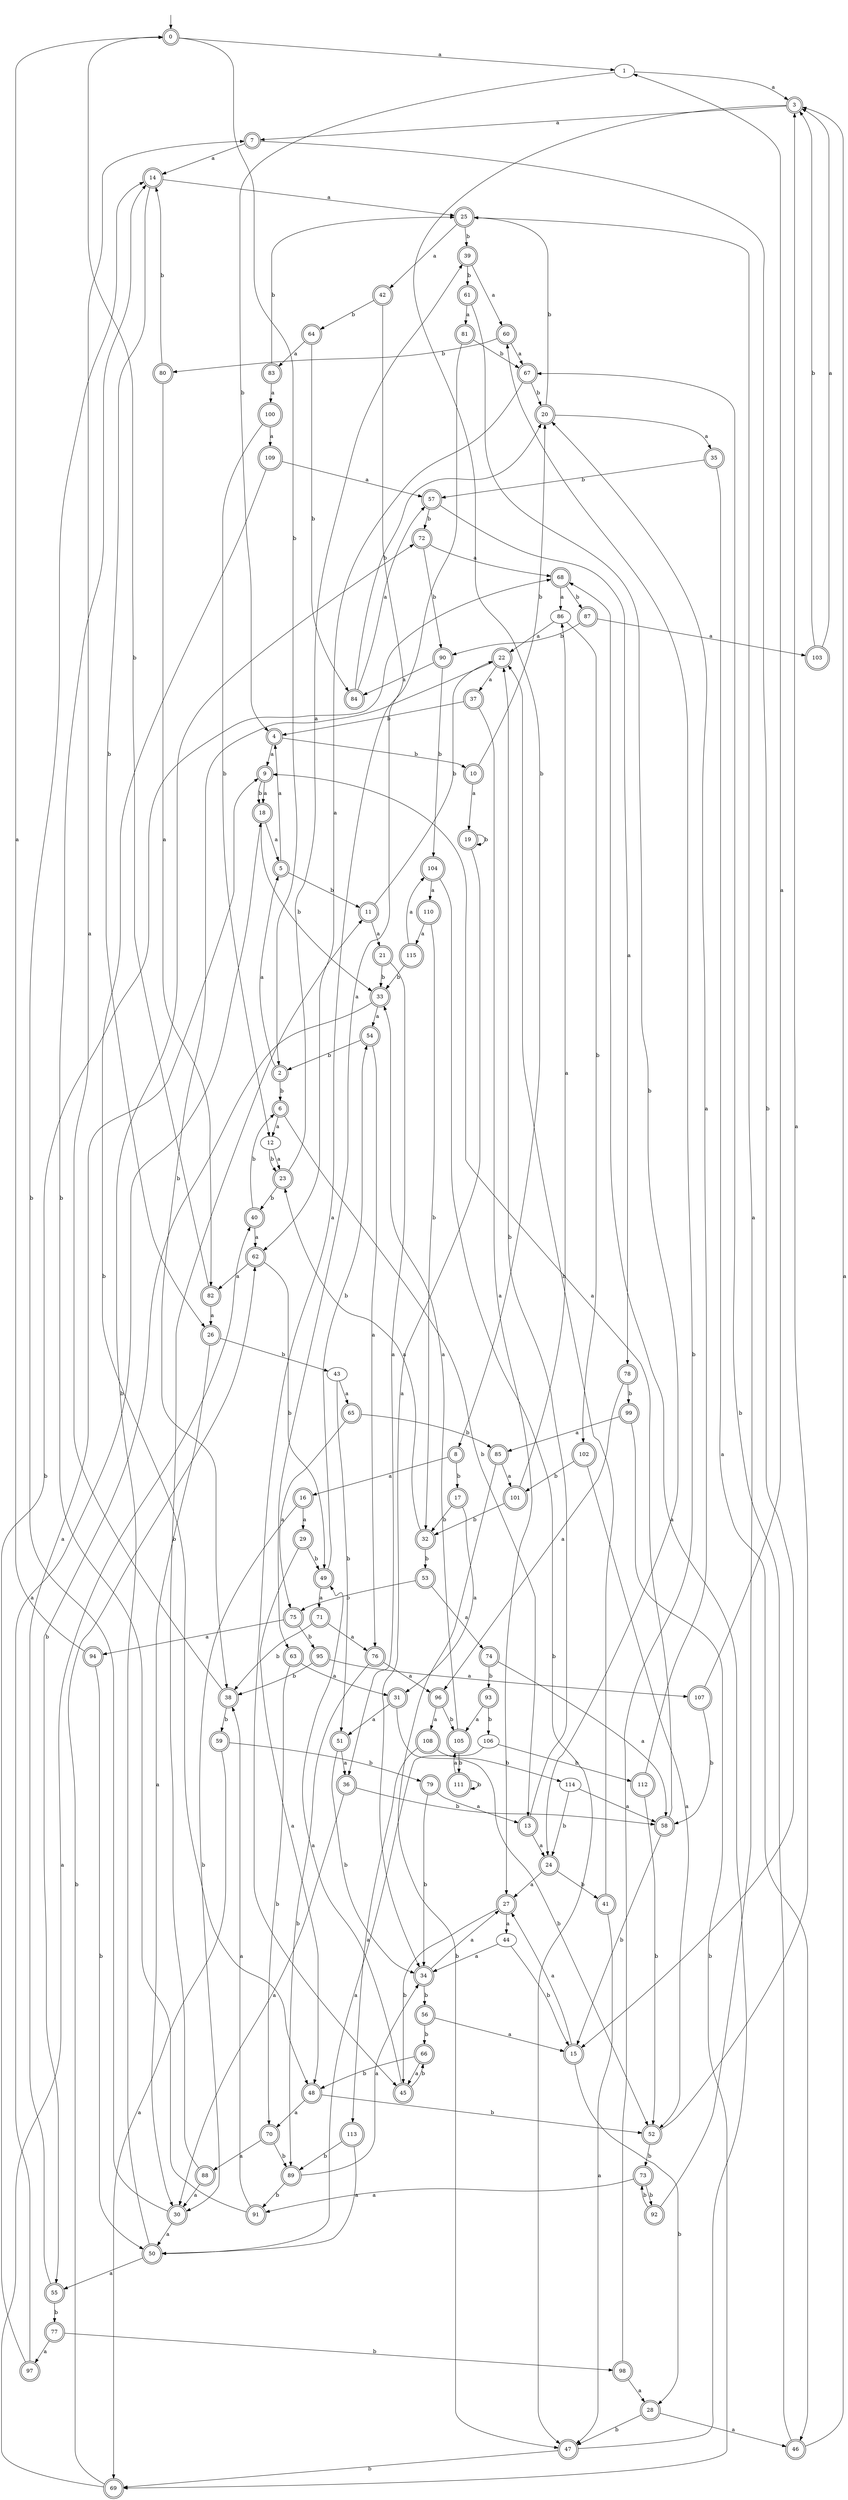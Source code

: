 digraph RandomDFA {
  __start0 [label="", shape=none];
  __start0 -> 0 [label=""];
  0 [shape=circle] [shape=doublecircle]
  0 -> 1 [label="a"]
  0 -> 2 [label="b"]
  1
  1 -> 3 [label="a"]
  1 -> 4 [label="b"]
  2 [shape=doublecircle]
  2 -> 5 [label="a"]
  2 -> 6 [label="b"]
  3 [shape=doublecircle]
  3 -> 7 [label="a"]
  3 -> 8 [label="b"]
  4 [shape=doublecircle]
  4 -> 9 [label="a"]
  4 -> 10 [label="b"]
  5 [shape=doublecircle]
  5 -> 4 [label="a"]
  5 -> 11 [label="b"]
  6 [shape=doublecircle]
  6 -> 12 [label="a"]
  6 -> 13 [label="b"]
  7 [shape=doublecircle]
  7 -> 14 [label="a"]
  7 -> 15 [label="b"]
  8 [shape=doublecircle]
  8 -> 16 [label="a"]
  8 -> 17 [label="b"]
  9 [shape=doublecircle]
  9 -> 18 [label="a"]
  9 -> 18 [label="b"]
  10 [shape=doublecircle]
  10 -> 19 [label="a"]
  10 -> 20 [label="b"]
  11 [shape=doublecircle]
  11 -> 21 [label="a"]
  11 -> 22 [label="b"]
  12
  12 -> 23 [label="a"]
  12 -> 23 [label="b"]
  13 [shape=doublecircle]
  13 -> 24 [label="a"]
  13 -> 22 [label="b"]
  14 [shape=doublecircle]
  14 -> 25 [label="a"]
  14 -> 26 [label="b"]
  15 [shape=doublecircle]
  15 -> 27 [label="a"]
  15 -> 28 [label="b"]
  16 [shape=doublecircle]
  16 -> 29 [label="a"]
  16 -> 30 [label="b"]
  17 [shape=doublecircle]
  17 -> 31 [label="a"]
  17 -> 32 [label="b"]
  18 [shape=doublecircle]
  18 -> 5 [label="a"]
  18 -> 33 [label="b"]
  19 [shape=doublecircle]
  19 -> 34 [label="a"]
  19 -> 19 [label="b"]
  20 [shape=doublecircle]
  20 -> 35 [label="a"]
  20 -> 25 [label="b"]
  21 [shape=doublecircle]
  21 -> 36 [label="a"]
  21 -> 33 [label="b"]
  22 [shape=doublecircle]
  22 -> 37 [label="a"]
  22 -> 38 [label="b"]
  23 [shape=doublecircle]
  23 -> 39 [label="a"]
  23 -> 40 [label="b"]
  24 [shape=doublecircle]
  24 -> 27 [label="a"]
  24 -> 41 [label="b"]
  25 [shape=doublecircle]
  25 -> 42 [label="a"]
  25 -> 39 [label="b"]
  26 [shape=doublecircle]
  26 -> 30 [label="a"]
  26 -> 43 [label="b"]
  27 [shape=doublecircle]
  27 -> 44 [label="a"]
  27 -> 45 [label="b"]
  28 [shape=doublecircle]
  28 -> 46 [label="a"]
  28 -> 47 [label="b"]
  29 [shape=doublecircle]
  29 -> 48 [label="a"]
  29 -> 49 [label="b"]
  30 [shape=doublecircle]
  30 -> 50 [label="a"]
  30 -> 14 [label="b"]
  31 [shape=doublecircle]
  31 -> 51 [label="a"]
  31 -> 52 [label="b"]
  32 [shape=doublecircle]
  32 -> 23 [label="a"]
  32 -> 53 [label="b"]
  33 [shape=doublecircle]
  33 -> 54 [label="a"]
  33 -> 55 [label="b"]
  34 [shape=doublecircle]
  34 -> 27 [label="a"]
  34 -> 56 [label="b"]
  35 [shape=doublecircle]
  35 -> 46 [label="a"]
  35 -> 57 [label="b"]
  36 [shape=doublecircle]
  36 -> 30 [label="a"]
  36 -> 58 [label="b"]
  37 [shape=doublecircle]
  37 -> 27 [label="a"]
  37 -> 4 [label="b"]
  38 [shape=doublecircle]
  38 -> 7 [label="a"]
  38 -> 59 [label="b"]
  39 [shape=doublecircle]
  39 -> 60 [label="a"]
  39 -> 61 [label="b"]
  40 [shape=doublecircle]
  40 -> 62 [label="a"]
  40 -> 6 [label="b"]
  41 [shape=doublecircle]
  41 -> 47 [label="a"]
  41 -> 22 [label="b"]
  42 [shape=doublecircle]
  42 -> 63 [label="a"]
  42 -> 64 [label="b"]
  43
  43 -> 65 [label="a"]
  43 -> 51 [label="b"]
  44
  44 -> 34 [label="a"]
  44 -> 15 [label="b"]
  45 [shape=doublecircle]
  45 -> 49 [label="a"]
  45 -> 66 [label="b"]
  46 [shape=doublecircle]
  46 -> 3 [label="a"]
  46 -> 67 [label="b"]
  47 [shape=doublecircle]
  47 -> 68 [label="a"]
  47 -> 69 [label="b"]
  48 [shape=doublecircle]
  48 -> 70 [label="a"]
  48 -> 52 [label="b"]
  49 [shape=doublecircle]
  49 -> 71 [label="a"]
  49 -> 54 [label="b"]
  50 [shape=doublecircle]
  50 -> 55 [label="a"]
  50 -> 72 [label="b"]
  51 [shape=doublecircle]
  51 -> 36 [label="a"]
  51 -> 34 [label="b"]
  52 [shape=doublecircle]
  52 -> 3 [label="a"]
  52 -> 73 [label="b"]
  53 [shape=doublecircle]
  53 -> 74 [label="a"]
  53 -> 75 [label="b"]
  54 [shape=doublecircle]
  54 -> 76 [label="a"]
  54 -> 2 [label="b"]
  55 [shape=doublecircle]
  55 -> 9 [label="a"]
  55 -> 77 [label="b"]
  56 [shape=doublecircle]
  56 -> 15 [label="a"]
  56 -> 66 [label="b"]
  57 [shape=doublecircle]
  57 -> 78 [label="a"]
  57 -> 72 [label="b"]
  58 [shape=doublecircle]
  58 -> 9 [label="a"]
  58 -> 15 [label="b"]
  59 [shape=doublecircle]
  59 -> 69 [label="a"]
  59 -> 79 [label="b"]
  60 [shape=doublecircle]
  60 -> 67 [label="a"]
  60 -> 80 [label="b"]
  61 [shape=doublecircle]
  61 -> 81 [label="a"]
  61 -> 24 [label="b"]
  62 [shape=doublecircle]
  62 -> 82 [label="a"]
  62 -> 49 [label="b"]
  63 [shape=doublecircle]
  63 -> 31 [label="a"]
  63 -> 70 [label="b"]
  64 [shape=doublecircle]
  64 -> 83 [label="a"]
  64 -> 84 [label="b"]
  65 [shape=doublecircle]
  65 -> 75 [label="a"]
  65 -> 85 [label="b"]
  66 [shape=doublecircle]
  66 -> 45 [label="a"]
  66 -> 48 [label="b"]
  67 [shape=doublecircle]
  67 -> 62 [label="a"]
  67 -> 20 [label="b"]
  68 [shape=doublecircle]
  68 -> 86 [label="a"]
  68 -> 87 [label="b"]
  69 [shape=doublecircle]
  69 -> 40 [label="a"]
  69 -> 62 [label="b"]
  70 [shape=doublecircle]
  70 -> 88 [label="a"]
  70 -> 89 [label="b"]
  71 [shape=doublecircle]
  71 -> 76 [label="a"]
  71 -> 38 [label="b"]
  72 [shape=doublecircle]
  72 -> 68 [label="a"]
  72 -> 90 [label="b"]
  73 [shape=doublecircle]
  73 -> 91 [label="a"]
  73 -> 92 [label="b"]
  74 [shape=doublecircle]
  74 -> 58 [label="a"]
  74 -> 93 [label="b"]
  75 [shape=doublecircle]
  75 -> 94 [label="a"]
  75 -> 95 [label="b"]
  76 [shape=doublecircle]
  76 -> 96 [label="a"]
  76 -> 89 [label="b"]
  77 [shape=doublecircle]
  77 -> 97 [label="a"]
  77 -> 98 [label="b"]
  78 [shape=doublecircle]
  78 -> 96 [label="a"]
  78 -> 99 [label="b"]
  79 [shape=doublecircle]
  79 -> 13 [label="a"]
  79 -> 34 [label="b"]
  80 [shape=doublecircle]
  80 -> 82 [label="a"]
  80 -> 14 [label="b"]
  81 [shape=doublecircle]
  81 -> 45 [label="a"]
  81 -> 67 [label="b"]
  82 [shape=doublecircle]
  82 -> 26 [label="a"]
  82 -> 0 [label="b"]
  83 [shape=doublecircle]
  83 -> 100 [label="a"]
  83 -> 25 [label="b"]
  84 [shape=doublecircle]
  84 -> 57 [label="a"]
  84 -> 20 [label="b"]
  85 [shape=doublecircle]
  85 -> 101 [label="a"]
  85 -> 47 [label="b"]
  86
  86 -> 22 [label="a"]
  86 -> 102 [label="b"]
  87 [shape=doublecircle]
  87 -> 103 [label="a"]
  87 -> 90 [label="b"]
  88 [shape=doublecircle]
  88 -> 30 [label="a"]
  88 -> 11 [label="b"]
  89 [shape=doublecircle]
  89 -> 34 [label="a"]
  89 -> 91 [label="b"]
  90 [shape=doublecircle]
  90 -> 84 [label="a"]
  90 -> 104 [label="b"]
  91 [shape=doublecircle]
  91 -> 38 [label="a"]
  91 -> 14 [label="b"]
  92 [shape=doublecircle]
  92 -> 25 [label="a"]
  92 -> 73 [label="b"]
  93 [shape=doublecircle]
  93 -> 105 [label="a"]
  93 -> 106 [label="b"]
  94 [shape=doublecircle]
  94 -> 0 [label="a"]
  94 -> 50 [label="b"]
  95 [shape=doublecircle]
  95 -> 107 [label="a"]
  95 -> 38 [label="b"]
  96 [shape=doublecircle]
  96 -> 108 [label="a"]
  96 -> 105 [label="b"]
  97 [shape=doublecircle]
  97 -> 18 [label="a"]
  97 -> 68 [label="b"]
  98 [shape=doublecircle]
  98 -> 28 [label="a"]
  98 -> 60 [label="b"]
  99 [shape=doublecircle]
  99 -> 85 [label="a"]
  99 -> 69 [label="b"]
  100 [shape=doublecircle]
  100 -> 109 [label="a"]
  100 -> 12 [label="b"]
  101 [shape=doublecircle]
  101 -> 86 [label="a"]
  101 -> 32 [label="b"]
  102 [shape=doublecircle]
  102 -> 52 [label="a"]
  102 -> 101 [label="b"]
  103 [shape=doublecircle]
  103 -> 3 [label="a"]
  103 -> 3 [label="b"]
  104 [shape=doublecircle]
  104 -> 110 [label="a"]
  104 -> 47 [label="b"]
  105 [shape=doublecircle]
  105 -> 33 [label="a"]
  105 -> 111 [label="b"]
  106
  106 -> 50 [label="a"]
  106 -> 112 [label="b"]
  107 [shape=doublecircle]
  107 -> 1 [label="a"]
  107 -> 58 [label="b"]
  108 [shape=doublecircle]
  108 -> 113 [label="a"]
  108 -> 114 [label="b"]
  109 [shape=doublecircle]
  109 -> 57 [label="a"]
  109 -> 48 [label="b"]
  110 [shape=doublecircle]
  110 -> 115 [label="a"]
  110 -> 32 [label="b"]
  111 [shape=doublecircle]
  111 -> 105 [label="a"]
  111 -> 111 [label="b"]
  112 [shape=doublecircle]
  112 -> 20 [label="a"]
  112 -> 52 [label="b"]
  113 [shape=doublecircle]
  113 -> 50 [label="a"]
  113 -> 89 [label="b"]
  114
  114 -> 58 [label="a"]
  114 -> 24 [label="b"]
  115 [shape=doublecircle]
  115 -> 104 [label="a"]
  115 -> 33 [label="b"]
}

